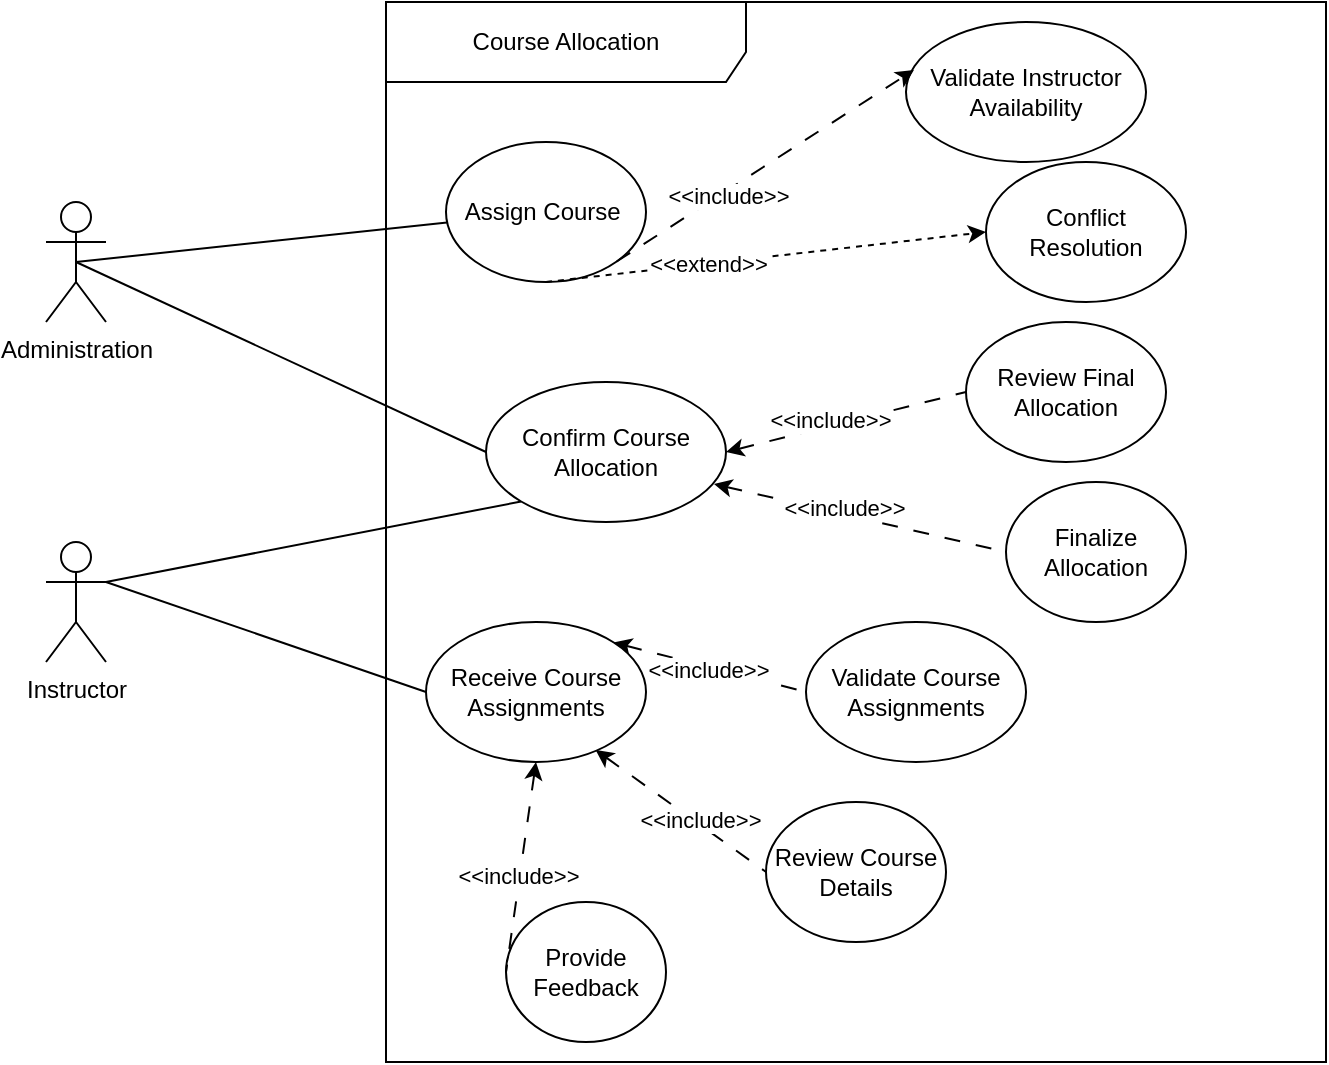 <mxfile version="22.1.16" type="device">
  <diagram name="Page-1" id="Vssiu3uk5phsm43xt7Az">
    <mxGraphModel dx="880" dy="572" grid="0" gridSize="10" guides="1" tooltips="1" connect="1" arrows="1" fold="1" page="1" pageScale="1" pageWidth="900" pageHeight="1600" math="0" shadow="0">
      <root>
        <mxCell id="0" />
        <mxCell id="1" parent="0" />
        <mxCell id="9Zu2zyemMTvTRY6A2qsl-1" value="Course Allocation" style="shape=umlFrame;whiteSpace=wrap;html=1;pointerEvents=0;width=180;height=40;" vertex="1" parent="1">
          <mxGeometry x="240" y="40" width="470" height="530" as="geometry" />
        </mxCell>
        <mxCell id="9Zu2zyemMTvTRY6A2qsl-10" style="rounded=0;orthogonalLoop=1;jettySize=auto;html=1;exitX=1;exitY=0.333;exitDx=0;exitDy=0;exitPerimeter=0;entryX=0;entryY=0.5;entryDx=0;entryDy=0;endArrow=none;endFill=0;" edge="1" parent="1" source="9Zu2zyemMTvTRY6A2qsl-2" target="9Zu2zyemMTvTRY6A2qsl-9">
          <mxGeometry relative="1" as="geometry" />
        </mxCell>
        <mxCell id="9Zu2zyemMTvTRY6A2qsl-31" style="rounded=0;orthogonalLoop=1;jettySize=auto;html=1;exitX=1;exitY=0.333;exitDx=0;exitDy=0;exitPerimeter=0;entryX=0;entryY=1;entryDx=0;entryDy=0;endArrow=none;endFill=0;" edge="1" parent="1" source="9Zu2zyemMTvTRY6A2qsl-2" target="9Zu2zyemMTvTRY6A2qsl-22">
          <mxGeometry relative="1" as="geometry" />
        </mxCell>
        <mxCell id="9Zu2zyemMTvTRY6A2qsl-2" value="Instructor" style="shape=umlActor;verticalLabelPosition=bottom;verticalAlign=top;html=1;" vertex="1" parent="1">
          <mxGeometry x="70" y="310" width="30" height="60" as="geometry" />
        </mxCell>
        <mxCell id="9Zu2zyemMTvTRY6A2qsl-11" style="rounded=0;orthogonalLoop=1;jettySize=auto;html=1;exitX=0.5;exitY=0.5;exitDx=0;exitDy=0;exitPerimeter=0;endArrow=none;endFill=0;" edge="1" parent="1" source="9Zu2zyemMTvTRY6A2qsl-3" target="9Zu2zyemMTvTRY6A2qsl-6">
          <mxGeometry relative="1" as="geometry" />
        </mxCell>
        <mxCell id="9Zu2zyemMTvTRY6A2qsl-30" style="rounded=0;orthogonalLoop=1;jettySize=auto;html=1;exitX=0.5;exitY=0.5;exitDx=0;exitDy=0;exitPerimeter=0;entryX=0;entryY=0.5;entryDx=0;entryDy=0;endArrow=none;endFill=0;" edge="1" parent="1" source="9Zu2zyemMTvTRY6A2qsl-3" target="9Zu2zyemMTvTRY6A2qsl-22">
          <mxGeometry relative="1" as="geometry" />
        </mxCell>
        <mxCell id="9Zu2zyemMTvTRY6A2qsl-3" value="Administration" style="shape=umlActor;verticalLabelPosition=bottom;verticalAlign=top;html=1;" vertex="1" parent="1">
          <mxGeometry x="70" y="140" width="30" height="60" as="geometry" />
        </mxCell>
        <mxCell id="9Zu2zyemMTvTRY6A2qsl-6" value="Assign Course&amp;nbsp;" style="ellipse;whiteSpace=wrap;html=1;" vertex="1" parent="1">
          <mxGeometry x="270" y="110" width="100" height="70" as="geometry" />
        </mxCell>
        <mxCell id="9Zu2zyemMTvTRY6A2qsl-7" value="Validate Course Assignments" style="ellipse;whiteSpace=wrap;html=1;" vertex="1" parent="1">
          <mxGeometry x="450" y="350" width="110" height="70" as="geometry" />
        </mxCell>
        <mxCell id="9Zu2zyemMTvTRY6A2qsl-8" value="Provide Feedback" style="ellipse;whiteSpace=wrap;html=1;" vertex="1" parent="1">
          <mxGeometry x="300" y="490" width="80" height="70" as="geometry" />
        </mxCell>
        <mxCell id="9Zu2zyemMTvTRY6A2qsl-12" style="rounded=0;orthogonalLoop=1;jettySize=auto;html=1;exitX=1;exitY=0;exitDx=0;exitDy=0;entryX=0;entryY=0.5;entryDx=0;entryDy=0;endArrow=none;endFill=0;dashed=1;dashPattern=8 8;startArrow=classic;startFill=1;" edge="1" parent="1" source="9Zu2zyemMTvTRY6A2qsl-9" target="9Zu2zyemMTvTRY6A2qsl-7">
          <mxGeometry relative="1" as="geometry" />
        </mxCell>
        <mxCell id="9Zu2zyemMTvTRY6A2qsl-18" value="&amp;lt;&amp;lt;include&amp;gt;&amp;gt;" style="edgeLabel;html=1;align=center;verticalAlign=middle;resizable=0;points=[];" vertex="1" connectable="0" parent="9Zu2zyemMTvTRY6A2qsl-12">
          <mxGeometry x="-0.025" y="-1" relative="1" as="geometry">
            <mxPoint as="offset" />
          </mxGeometry>
        </mxCell>
        <mxCell id="9Zu2zyemMTvTRY6A2qsl-15" style="rounded=0;orthogonalLoop=1;jettySize=auto;html=1;exitX=0.5;exitY=1;exitDx=0;exitDy=0;entryX=0;entryY=0.5;entryDx=0;entryDy=0;endArrow=none;endFill=0;dashed=1;dashPattern=8 8;startArrow=classic;startFill=1;" edge="1" parent="1" source="9Zu2zyemMTvTRY6A2qsl-9" target="9Zu2zyemMTvTRY6A2qsl-8">
          <mxGeometry relative="1" as="geometry" />
        </mxCell>
        <mxCell id="9Zu2zyemMTvTRY6A2qsl-16" value="&amp;lt;&amp;lt;include&amp;gt;&amp;gt;" style="edgeLabel;html=1;align=center;verticalAlign=middle;resizable=0;points=[];" vertex="1" connectable="0" parent="9Zu2zyemMTvTRY6A2qsl-15">
          <mxGeometry x="0.082" y="-1" relative="1" as="geometry">
            <mxPoint as="offset" />
          </mxGeometry>
        </mxCell>
        <mxCell id="9Zu2zyemMTvTRY6A2qsl-9" value="Receive Course Assignments" style="ellipse;whiteSpace=wrap;html=1;" vertex="1" parent="1">
          <mxGeometry x="260" y="350" width="110" height="70" as="geometry" />
        </mxCell>
        <mxCell id="9Zu2zyemMTvTRY6A2qsl-13" value="Review Course Details" style="ellipse;whiteSpace=wrap;html=1;" vertex="1" parent="1">
          <mxGeometry x="430" y="440" width="90" height="70" as="geometry" />
        </mxCell>
        <mxCell id="9Zu2zyemMTvTRY6A2qsl-14" style="rounded=0;orthogonalLoop=1;jettySize=auto;html=1;exitX=0.771;exitY=0.914;exitDx=0;exitDy=0;entryX=0;entryY=0.5;entryDx=0;entryDy=0;exitPerimeter=0;endArrow=none;endFill=0;dashed=1;dashPattern=8 8;startArrow=classic;startFill=1;" edge="1" target="9Zu2zyemMTvTRY6A2qsl-13" parent="1" source="9Zu2zyemMTvTRY6A2qsl-9">
          <mxGeometry relative="1" as="geometry">
            <mxPoint x="419" y="374.75" as="sourcePoint" />
          </mxGeometry>
        </mxCell>
        <mxCell id="9Zu2zyemMTvTRY6A2qsl-17" value="&amp;lt;&amp;lt;include&amp;gt;&amp;gt;" style="edgeLabel;html=1;align=center;verticalAlign=middle;resizable=0;points=[];" vertex="1" connectable="0" parent="9Zu2zyemMTvTRY6A2qsl-14">
          <mxGeometry x="0.183" y="2" relative="1" as="geometry">
            <mxPoint as="offset" />
          </mxGeometry>
        </mxCell>
        <mxCell id="9Zu2zyemMTvTRY6A2qsl-34" style="rounded=0;orthogonalLoop=1;jettySize=auto;html=1;exitX=1;exitY=0.5;exitDx=0;exitDy=0;entryX=0;entryY=0.5;entryDx=0;entryDy=0;endArrow=none;endFill=0;startArrow=classic;startFill=1;dashed=1;dashPattern=8 8;" edge="1" parent="1" source="9Zu2zyemMTvTRY6A2qsl-22" target="9Zu2zyemMTvTRY6A2qsl-33">
          <mxGeometry relative="1" as="geometry" />
        </mxCell>
        <mxCell id="9Zu2zyemMTvTRY6A2qsl-35" value="&amp;lt;&amp;lt;include&amp;gt;&amp;gt;" style="edgeLabel;html=1;align=center;verticalAlign=middle;resizable=0;points=[];" vertex="1" connectable="0" parent="9Zu2zyemMTvTRY6A2qsl-34">
          <mxGeometry x="-0.122" y="3" relative="1" as="geometry">
            <mxPoint as="offset" />
          </mxGeometry>
        </mxCell>
        <mxCell id="9Zu2zyemMTvTRY6A2qsl-22" value="Confirm Course Allocation" style="ellipse;whiteSpace=wrap;html=1;" vertex="1" parent="1">
          <mxGeometry x="290" y="230" width="120" height="70" as="geometry" />
        </mxCell>
        <mxCell id="9Zu2zyemMTvTRY6A2qsl-23" value="Validate Instructor Availability" style="ellipse;whiteSpace=wrap;html=1;" vertex="1" parent="1">
          <mxGeometry x="500" y="50" width="120" height="70" as="geometry" />
        </mxCell>
        <mxCell id="9Zu2zyemMTvTRY6A2qsl-24" style="rounded=0;orthogonalLoop=1;jettySize=auto;html=1;exitX=1;exitY=1;exitDx=0;exitDy=0;entryX=0.033;entryY=0.343;entryDx=0;entryDy=0;entryPerimeter=0;dashed=1;dashPattern=8 8;" edge="1" parent="1" source="9Zu2zyemMTvTRY6A2qsl-6" target="9Zu2zyemMTvTRY6A2qsl-23">
          <mxGeometry relative="1" as="geometry" />
        </mxCell>
        <mxCell id="9Zu2zyemMTvTRY6A2qsl-26" value="&amp;lt;&amp;lt;include&amp;gt;&amp;gt;" style="edgeLabel;html=1;align=center;verticalAlign=middle;resizable=0;points=[];" vertex="1" connectable="0" parent="9Zu2zyemMTvTRY6A2qsl-24">
          <mxGeometry x="-0.272" y="-2" relative="1" as="geometry">
            <mxPoint as="offset" />
          </mxGeometry>
        </mxCell>
        <mxCell id="9Zu2zyemMTvTRY6A2qsl-27" style="rounded=0;orthogonalLoop=1;jettySize=auto;html=1;exitX=0.5;exitY=1;exitDx=0;exitDy=0;entryX=0;entryY=0.5;entryDx=0;entryDy=0;dashed=1;" edge="1" parent="1" target="9Zu2zyemMTvTRY6A2qsl-29" source="9Zu2zyemMTvTRY6A2qsl-6">
          <mxGeometry relative="1" as="geometry">
            <mxPoint x="280" y="220" as="sourcePoint" />
          </mxGeometry>
        </mxCell>
        <mxCell id="9Zu2zyemMTvTRY6A2qsl-28" value="&amp;lt;&amp;lt;extend&amp;gt;&amp;gt;" style="edgeLabel;html=1;align=center;verticalAlign=middle;resizable=0;points=[];" vertex="1" connectable="0" parent="9Zu2zyemMTvTRY6A2qsl-27">
          <mxGeometry x="-0.266" relative="1" as="geometry">
            <mxPoint as="offset" />
          </mxGeometry>
        </mxCell>
        <mxCell id="9Zu2zyemMTvTRY6A2qsl-29" value="Conflict Resolution" style="ellipse;whiteSpace=wrap;html=1;" vertex="1" parent="1">
          <mxGeometry x="540" y="120" width="100" height="70" as="geometry" />
        </mxCell>
        <mxCell id="9Zu2zyemMTvTRY6A2qsl-33" value="Review Final Allocation" style="ellipse;whiteSpace=wrap;html=1;" vertex="1" parent="1">
          <mxGeometry x="530" y="200" width="100" height="70" as="geometry" />
        </mxCell>
        <mxCell id="9Zu2zyemMTvTRY6A2qsl-36" style="rounded=0;orthogonalLoop=1;jettySize=auto;html=1;exitX=0.95;exitY=0.729;exitDx=0;exitDy=0;entryX=0;entryY=0.5;entryDx=0;entryDy=0;endArrow=none;endFill=0;startArrow=classic;startFill=1;dashed=1;dashPattern=8 8;exitPerimeter=0;" edge="1" target="9Zu2zyemMTvTRY6A2qsl-38" parent="1" source="9Zu2zyemMTvTRY6A2qsl-22">
          <mxGeometry relative="1" as="geometry">
            <mxPoint x="430" y="345" as="sourcePoint" />
          </mxGeometry>
        </mxCell>
        <mxCell id="9Zu2zyemMTvTRY6A2qsl-37" value="&amp;lt;&amp;lt;include&amp;gt;&amp;gt;" style="edgeLabel;html=1;align=center;verticalAlign=middle;resizable=0;points=[];" vertex="1" connectable="0" parent="9Zu2zyemMTvTRY6A2qsl-36">
          <mxGeometry x="-0.122" y="3" relative="1" as="geometry">
            <mxPoint as="offset" />
          </mxGeometry>
        </mxCell>
        <mxCell id="9Zu2zyemMTvTRY6A2qsl-38" value="Finalize Allocation" style="ellipse;whiteSpace=wrap;html=1;" vertex="1" parent="1">
          <mxGeometry x="550" y="280" width="90" height="70" as="geometry" />
        </mxCell>
      </root>
    </mxGraphModel>
  </diagram>
</mxfile>
